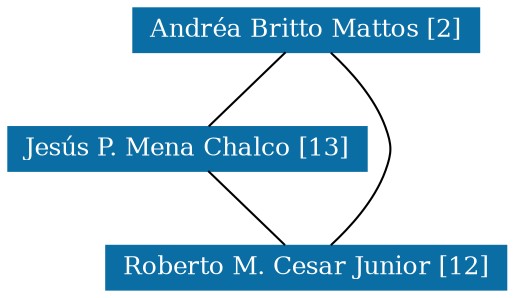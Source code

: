 strict graph grafo1 {
	graph [bb="0,0,239,135",
		id=grafo1,
		overlap=False
	];
	node [fontsize=12,
		label="\N",
		shape=rectangle,
		style=filled
	];
	0	[URL="membro-2837012019824386.html",
		color="#0A6EA4",
		fontcolor="#FFFFFF",
		height=0.29167,
		label="Andréa Britto Mattos [2]",
		pos="143,124.5",
		width=2.3056];
	1	[URL="membro-4727357182510680.html",
		color="#0A6EA4",
		fontcolor="#FFFFFF",
		height=0.29167,
		label="Jesús P. Mena Chalco [13]",
		pos="86,67.5",
		width=2.3889];
	0 -- 1	[pos="133.07,113.92 122.74,103.95 106.63,88.408 96.199,78.341"];
	2	[URL="membro-2240951178648368.html",
		color="#0A6EA4",
		fontcolor="#FFFFFF",
		height=0.29167,
		label="Roberto M. Cesar Junior [12]",
		pos="143,10.5",
		width=2.6667];
	0 -- 2	[pos="154.81,113.68 163.92,105.29 175.81,92.319 181,78 184.18,69.226 184.18,65.774 181,57 175.81,42.681 163.92,29.711 154.81,21.316"];
	1 -- 2	[pos="95.929,56.92 106.26,46.948 122.37,31.408 132.8,21.341"];
}
